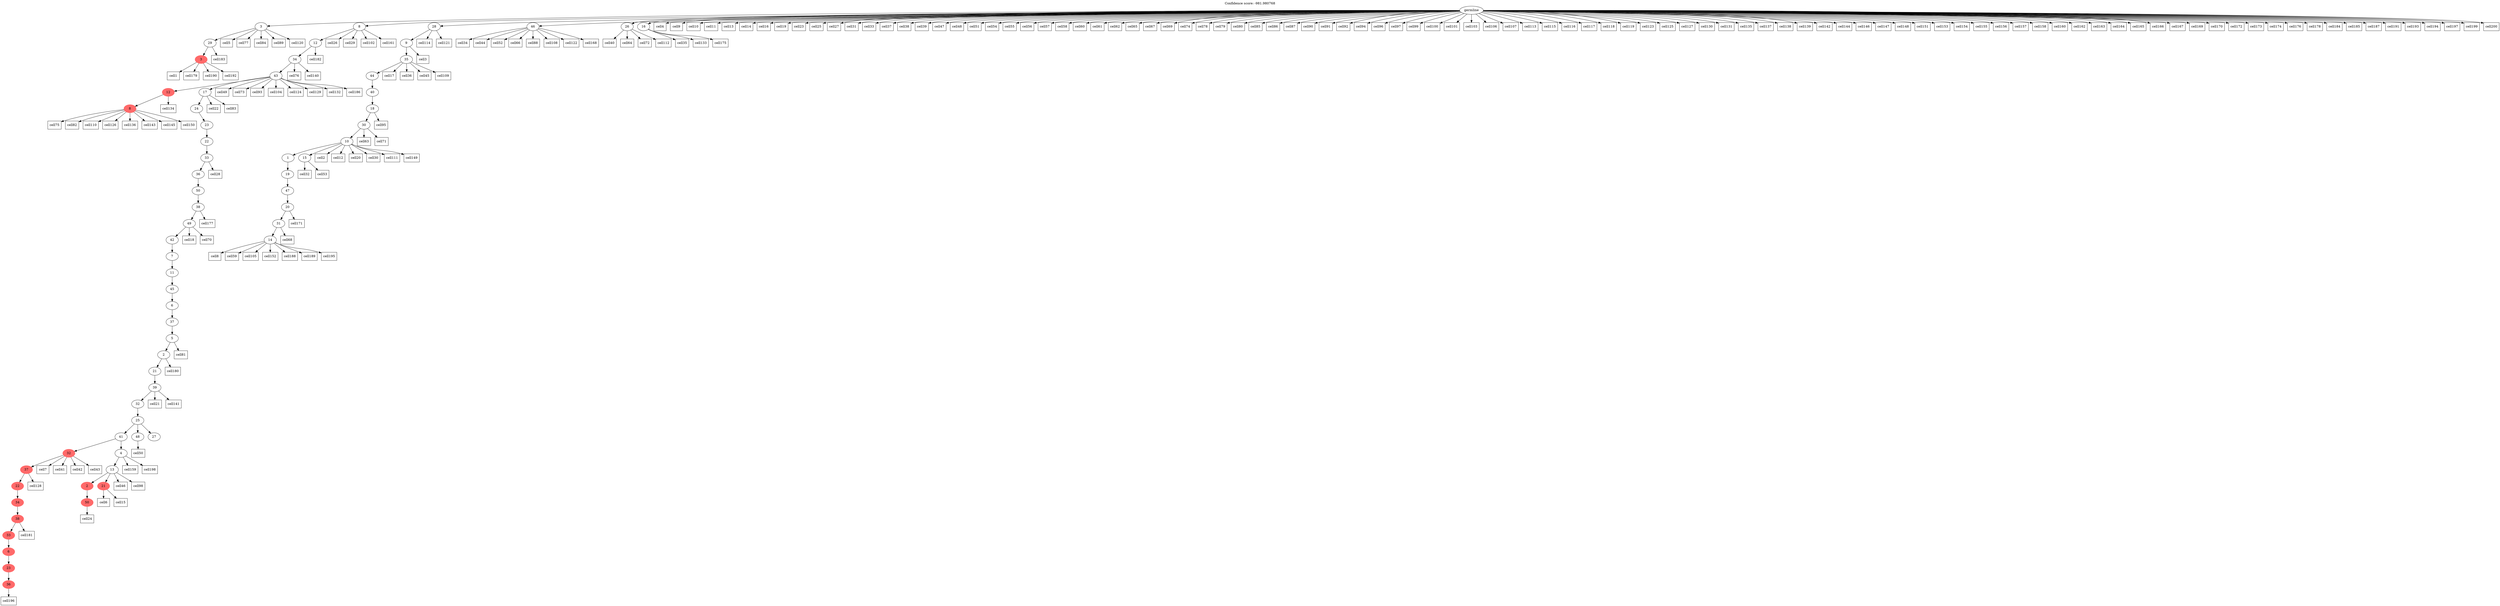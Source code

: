 digraph g {
	"63" -> "64";
	"64" [color=indianred1, style=filled, label="3"];
	"62" -> "63";
	"63" [label="29"];
	"59" -> "60";
	"60" [color=indianred1, style=filled, label="8"];
	"56" -> "57";
	"57" [color=indianred1, style=filled, label="36"];
	"55" -> "56";
	"56" [color=indianred1, style=filled, label="23"];
	"54" -> "55";
	"55" [color=indianred1, style=filled, label="6"];
	"53" -> "54";
	"54" [color=indianred1, style=filled, label="33"];
	"52" -> "53";
	"53" [color=indianred1, style=filled, label="38"];
	"51" -> "52";
	"52" [color=indianred1, style=filled, label="34"];
	"50" -> "51";
	"51" [color=indianred1, style=filled, label="22"];
	"49" -> "50";
	"50" [color=indianred1, style=filled, label="37"];
	"47" -> "48";
	"48" [color=indianred1, style=filled, label="50"];
	"45" -> "46";
	"46" [color=indianred1, style=filled, label="21"];
	"45" -> "47";
	"47" [color=indianred1, style=filled, label="2"];
	"44" -> "45";
	"45" [label="13"];
	"43" -> "44";
	"44" [label="4"];
	"43" -> "49";
	"49" [color=indianred1, style=filled, label="32"];
	"41" -> "42";
	"42" [label="48"];
	"41" -> "43";
	"43" [label="41"];
	"41" -> "58";
	"58" [label="27"];
	"40" -> "41";
	"41" [label="25"];
	"39" -> "40";
	"40" [label="32"];
	"38" -> "39";
	"39" [label="39"];
	"37" -> "38";
	"38" [label="21"];
	"36" -> "37";
	"37" [label="2"];
	"35" -> "36";
	"36" [label="5"];
	"34" -> "35";
	"35" [label="37"];
	"33" -> "34";
	"34" [label="6"];
	"32" -> "33";
	"33" [label="45"];
	"31" -> "32";
	"32" [label="11"];
	"30" -> "31";
	"31" [label="7"];
	"29" -> "30";
	"30" [label="42"];
	"28" -> "29";
	"29" [label="49"];
	"27" -> "28";
	"28" [label="38"];
	"26" -> "27";
	"27" [label="50"];
	"25" -> "26";
	"26" [label="36"];
	"24" -> "25";
	"25" [label="33"];
	"23" -> "24";
	"24" [label="22"];
	"22" -> "23";
	"23" [label="23"];
	"21" -> "22";
	"22" [label="24"];
	"20" -> "21";
	"21" [label="17"];
	"20" -> "59";
	"59" [color=indianred1, style=filled, label="12"];
	"19" -> "20";
	"20" [label="43"];
	"18" -> "19";
	"19" [label="34"];
	"17" -> "18";
	"18" [label="12"];
	"14" -> "15";
	"15" [label="14"];
	"13" -> "14";
	"14" [label="31"];
	"12" -> "13";
	"13" [label="20"];
	"11" -> "12";
	"12" [label="47"];
	"10" -> "11";
	"11" [label="19"];
	"8" -> "9";
	"9" [label="15"];
	"8" -> "10";
	"10" [label="1"];
	"7" -> "8";
	"8" [label="10"];
	"6" -> "7";
	"7" [label="30"];
	"5" -> "6";
	"6" [label="18"];
	"4" -> "5";
	"5" [label="40"];
	"3" -> "4";
	"4" [label="44"];
	"2" -> "3";
	"3" [label="35"];
	"1" -> "2";
	"2" [label="9"];
	"0" -> "1";
	"1" [label="28"];
	"0" -> "16";
	"16" [label="46"];
	"0" -> "17";
	"17" [label="8"];
	"0" -> "61";
	"61" [label="26"];
	"0" -> "62";
	"62" [label="3"];
	"0" -> "65";
	"65" [label="16"];
	"0" [label="germline"];
	"64" -> "cell1";
	"cell1" [shape=box];
	"8" -> "cell2";
	"cell2" [shape=box];
	"2" -> "cell3";
	"cell3" [shape=box];
	"0" -> "cell4";
	"cell4" [shape=box];
	"62" -> "cell5";
	"cell5" [shape=box];
	"46" -> "cell6";
	"cell6" [shape=box];
	"49" -> "cell7";
	"cell7" [shape=box];
	"15" -> "cell8";
	"cell8" [shape=box];
	"0" -> "cell9";
	"cell9" [shape=box];
	"0" -> "cell10";
	"cell10" [shape=box];
	"0" -> "cell11";
	"cell11" [shape=box];
	"8" -> "cell12";
	"cell12" [shape=box];
	"0" -> "cell13";
	"cell13" [shape=box];
	"0" -> "cell14";
	"cell14" [shape=box];
	"46" -> "cell15";
	"cell15" [shape=box];
	"0" -> "cell16";
	"cell16" [shape=box];
	"3" -> "cell17";
	"cell17" [shape=box];
	"29" -> "cell18";
	"cell18" [shape=box];
	"0" -> "cell19";
	"cell19" [shape=box];
	"8" -> "cell20";
	"cell20" [shape=box];
	"39" -> "cell21";
	"cell21" [shape=box];
	"21" -> "cell22";
	"cell22" [shape=box];
	"0" -> "cell23";
	"cell23" [shape=box];
	"48" -> "cell24";
	"cell24" [shape=box];
	"0" -> "cell25";
	"cell25" [shape=box];
	"17" -> "cell26";
	"cell26" [shape=box];
	"0" -> "cell27";
	"cell27" [shape=box];
	"25" -> "cell28";
	"cell28" [shape=box];
	"17" -> "cell29";
	"cell29" [shape=box];
	"8" -> "cell30";
	"cell30" [shape=box];
	"0" -> "cell31";
	"cell31" [shape=box];
	"9" -> "cell32";
	"cell32" [shape=box];
	"0" -> "cell33";
	"cell33" [shape=box];
	"16" -> "cell34";
	"cell34" [shape=box];
	"65" -> "cell35";
	"cell35" [shape=box];
	"3" -> "cell36";
	"cell36" [shape=box];
	"0" -> "cell37";
	"cell37" [shape=box];
	"0" -> "cell38";
	"cell38" [shape=box];
	"0" -> "cell39";
	"cell39" [shape=box];
	"61" -> "cell40";
	"cell40" [shape=box];
	"49" -> "cell41";
	"cell41" [shape=box];
	"49" -> "cell42";
	"cell42" [shape=box];
	"49" -> "cell43";
	"cell43" [shape=box];
	"16" -> "cell44";
	"cell44" [shape=box];
	"3" -> "cell45";
	"cell45" [shape=box];
	"45" -> "cell46";
	"cell46" [shape=box];
	"0" -> "cell47";
	"cell47" [shape=box];
	"0" -> "cell48";
	"cell48" [shape=box];
	"20" -> "cell49";
	"cell49" [shape=box];
	"42" -> "cell50";
	"cell50" [shape=box];
	"0" -> "cell51";
	"cell51" [shape=box];
	"16" -> "cell52";
	"cell52" [shape=box];
	"9" -> "cell53";
	"cell53" [shape=box];
	"0" -> "cell54";
	"cell54" [shape=box];
	"0" -> "cell55";
	"cell55" [shape=box];
	"0" -> "cell56";
	"cell56" [shape=box];
	"0" -> "cell57";
	"cell57" [shape=box];
	"0" -> "cell58";
	"cell58" [shape=box];
	"15" -> "cell59";
	"cell59" [shape=box];
	"0" -> "cell60";
	"cell60" [shape=box];
	"0" -> "cell61";
	"cell61" [shape=box];
	"0" -> "cell62";
	"cell62" [shape=box];
	"7" -> "cell63";
	"cell63" [shape=box];
	"61" -> "cell64";
	"cell64" [shape=box];
	"0" -> "cell65";
	"cell65" [shape=box];
	"16" -> "cell66";
	"cell66" [shape=box];
	"0" -> "cell67";
	"cell67" [shape=box];
	"14" -> "cell68";
	"cell68" [shape=box];
	"0" -> "cell69";
	"cell69" [shape=box];
	"29" -> "cell70";
	"cell70" [shape=box];
	"7" -> "cell71";
	"cell71" [shape=box];
	"61" -> "cell72";
	"cell72" [shape=box];
	"20" -> "cell73";
	"cell73" [shape=box];
	"0" -> "cell74";
	"cell74" [shape=box];
	"60" -> "cell75";
	"cell75" [shape=box];
	"19" -> "cell76";
	"cell76" [shape=box];
	"62" -> "cell77";
	"cell77" [shape=box];
	"0" -> "cell78";
	"cell78" [shape=box];
	"0" -> "cell79";
	"cell79" [shape=box];
	"0" -> "cell80";
	"cell80" [shape=box];
	"36" -> "cell81";
	"cell81" [shape=box];
	"60" -> "cell82";
	"cell82" [shape=box];
	"21" -> "cell83";
	"cell83" [shape=box];
	"62" -> "cell84";
	"cell84" [shape=box];
	"0" -> "cell85";
	"cell85" [shape=box];
	"0" -> "cell86";
	"cell86" [shape=box];
	"0" -> "cell87";
	"cell87" [shape=box];
	"16" -> "cell88";
	"cell88" [shape=box];
	"62" -> "cell89";
	"cell89" [shape=box];
	"0" -> "cell90";
	"cell90" [shape=box];
	"0" -> "cell91";
	"cell91" [shape=box];
	"0" -> "cell92";
	"cell92" [shape=box];
	"20" -> "cell93";
	"cell93" [shape=box];
	"0" -> "cell94";
	"cell94" [shape=box];
	"6" -> "cell95";
	"cell95" [shape=box];
	"0" -> "cell96";
	"cell96" [shape=box];
	"0" -> "cell97";
	"cell97" [shape=box];
	"45" -> "cell98";
	"cell98" [shape=box];
	"0" -> "cell99";
	"cell99" [shape=box];
	"0" -> "cell100";
	"cell100" [shape=box];
	"0" -> "cell101";
	"cell101" [shape=box];
	"17" -> "cell102";
	"cell102" [shape=box];
	"0" -> "cell103";
	"cell103" [shape=box];
	"20" -> "cell104";
	"cell104" [shape=box];
	"15" -> "cell105";
	"cell105" [shape=box];
	"0" -> "cell106";
	"cell106" [shape=box];
	"0" -> "cell107";
	"cell107" [shape=box];
	"16" -> "cell108";
	"cell108" [shape=box];
	"3" -> "cell109";
	"cell109" [shape=box];
	"60" -> "cell110";
	"cell110" [shape=box];
	"8" -> "cell111";
	"cell111" [shape=box];
	"61" -> "cell112";
	"cell112" [shape=box];
	"0" -> "cell113";
	"cell113" [shape=box];
	"1" -> "cell114";
	"cell114" [shape=box];
	"0" -> "cell115";
	"cell115" [shape=box];
	"0" -> "cell116";
	"cell116" [shape=box];
	"0" -> "cell117";
	"cell117" [shape=box];
	"0" -> "cell118";
	"cell118" [shape=box];
	"0" -> "cell119";
	"cell119" [shape=box];
	"62" -> "cell120";
	"cell120" [shape=box];
	"1" -> "cell121";
	"cell121" [shape=box];
	"16" -> "cell122";
	"cell122" [shape=box];
	"0" -> "cell123";
	"cell123" [shape=box];
	"20" -> "cell124";
	"cell124" [shape=box];
	"0" -> "cell125";
	"cell125" [shape=box];
	"60" -> "cell126";
	"cell126" [shape=box];
	"0" -> "cell127";
	"cell127" [shape=box];
	"50" -> "cell128";
	"cell128" [shape=box];
	"20" -> "cell129";
	"cell129" [shape=box];
	"0" -> "cell130";
	"cell130" [shape=box];
	"0" -> "cell131";
	"cell131" [shape=box];
	"20" -> "cell132";
	"cell132" [shape=box];
	"65" -> "cell133";
	"cell133" [shape=box];
	"59" -> "cell134";
	"cell134" [shape=box];
	"0" -> "cell135";
	"cell135" [shape=box];
	"60" -> "cell136";
	"cell136" [shape=box];
	"0" -> "cell137";
	"cell137" [shape=box];
	"0" -> "cell138";
	"cell138" [shape=box];
	"0" -> "cell139";
	"cell139" [shape=box];
	"19" -> "cell140";
	"cell140" [shape=box];
	"39" -> "cell141";
	"cell141" [shape=box];
	"0" -> "cell142";
	"cell142" [shape=box];
	"60" -> "cell143";
	"cell143" [shape=box];
	"0" -> "cell144";
	"cell144" [shape=box];
	"60" -> "cell145";
	"cell145" [shape=box];
	"0" -> "cell146";
	"cell146" [shape=box];
	"0" -> "cell147";
	"cell147" [shape=box];
	"0" -> "cell148";
	"cell148" [shape=box];
	"8" -> "cell149";
	"cell149" [shape=box];
	"60" -> "cell150";
	"cell150" [shape=box];
	"0" -> "cell151";
	"cell151" [shape=box];
	"15" -> "cell152";
	"cell152" [shape=box];
	"0" -> "cell153";
	"cell153" [shape=box];
	"0" -> "cell154";
	"cell154" [shape=box];
	"0" -> "cell155";
	"cell155" [shape=box];
	"0" -> "cell156";
	"cell156" [shape=box];
	"0" -> "cell157";
	"cell157" [shape=box];
	"0" -> "cell158";
	"cell158" [shape=box];
	"44" -> "cell159";
	"cell159" [shape=box];
	"0" -> "cell160";
	"cell160" [shape=box];
	"17" -> "cell161";
	"cell161" [shape=box];
	"0" -> "cell162";
	"cell162" [shape=box];
	"0" -> "cell163";
	"cell163" [shape=box];
	"0" -> "cell164";
	"cell164" [shape=box];
	"0" -> "cell165";
	"cell165" [shape=box];
	"0" -> "cell166";
	"cell166" [shape=box];
	"0" -> "cell167";
	"cell167" [shape=box];
	"16" -> "cell168";
	"cell168" [shape=box];
	"0" -> "cell169";
	"cell169" [shape=box];
	"0" -> "cell170";
	"cell170" [shape=box];
	"13" -> "cell171";
	"cell171" [shape=box];
	"0" -> "cell172";
	"cell172" [shape=box];
	"0" -> "cell173";
	"cell173" [shape=box];
	"0" -> "cell174";
	"cell174" [shape=box];
	"65" -> "cell175";
	"cell175" [shape=box];
	"0" -> "cell176";
	"cell176" [shape=box];
	"28" -> "cell177";
	"cell177" [shape=box];
	"0" -> "cell178";
	"cell178" [shape=box];
	"64" -> "cell179";
	"cell179" [shape=box];
	"37" -> "cell180";
	"cell180" [shape=box];
	"53" -> "cell181";
	"cell181" [shape=box];
	"18" -> "cell182";
	"cell182" [shape=box];
	"63" -> "cell183";
	"cell183" [shape=box];
	"0" -> "cell184";
	"cell184" [shape=box];
	"0" -> "cell185";
	"cell185" [shape=box];
	"20" -> "cell186";
	"cell186" [shape=box];
	"0" -> "cell187";
	"cell187" [shape=box];
	"15" -> "cell188";
	"cell188" [shape=box];
	"15" -> "cell189";
	"cell189" [shape=box];
	"64" -> "cell190";
	"cell190" [shape=box];
	"0" -> "cell191";
	"cell191" [shape=box];
	"64" -> "cell192";
	"cell192" [shape=box];
	"0" -> "cell193";
	"cell193" [shape=box];
	"0" -> "cell194";
	"cell194" [shape=box];
	"15" -> "cell195";
	"cell195" [shape=box];
	"57" -> "cell196";
	"cell196" [shape=box];
	"0" -> "cell197";
	"cell197" [shape=box];
	"44" -> "cell198";
	"cell198" [shape=box];
	"0" -> "cell199";
	"cell199" [shape=box];
	"0" -> "cell200";
	"cell200" [shape=box];
	labelloc="t";
	label="Confidence score: -981.980768";
}
